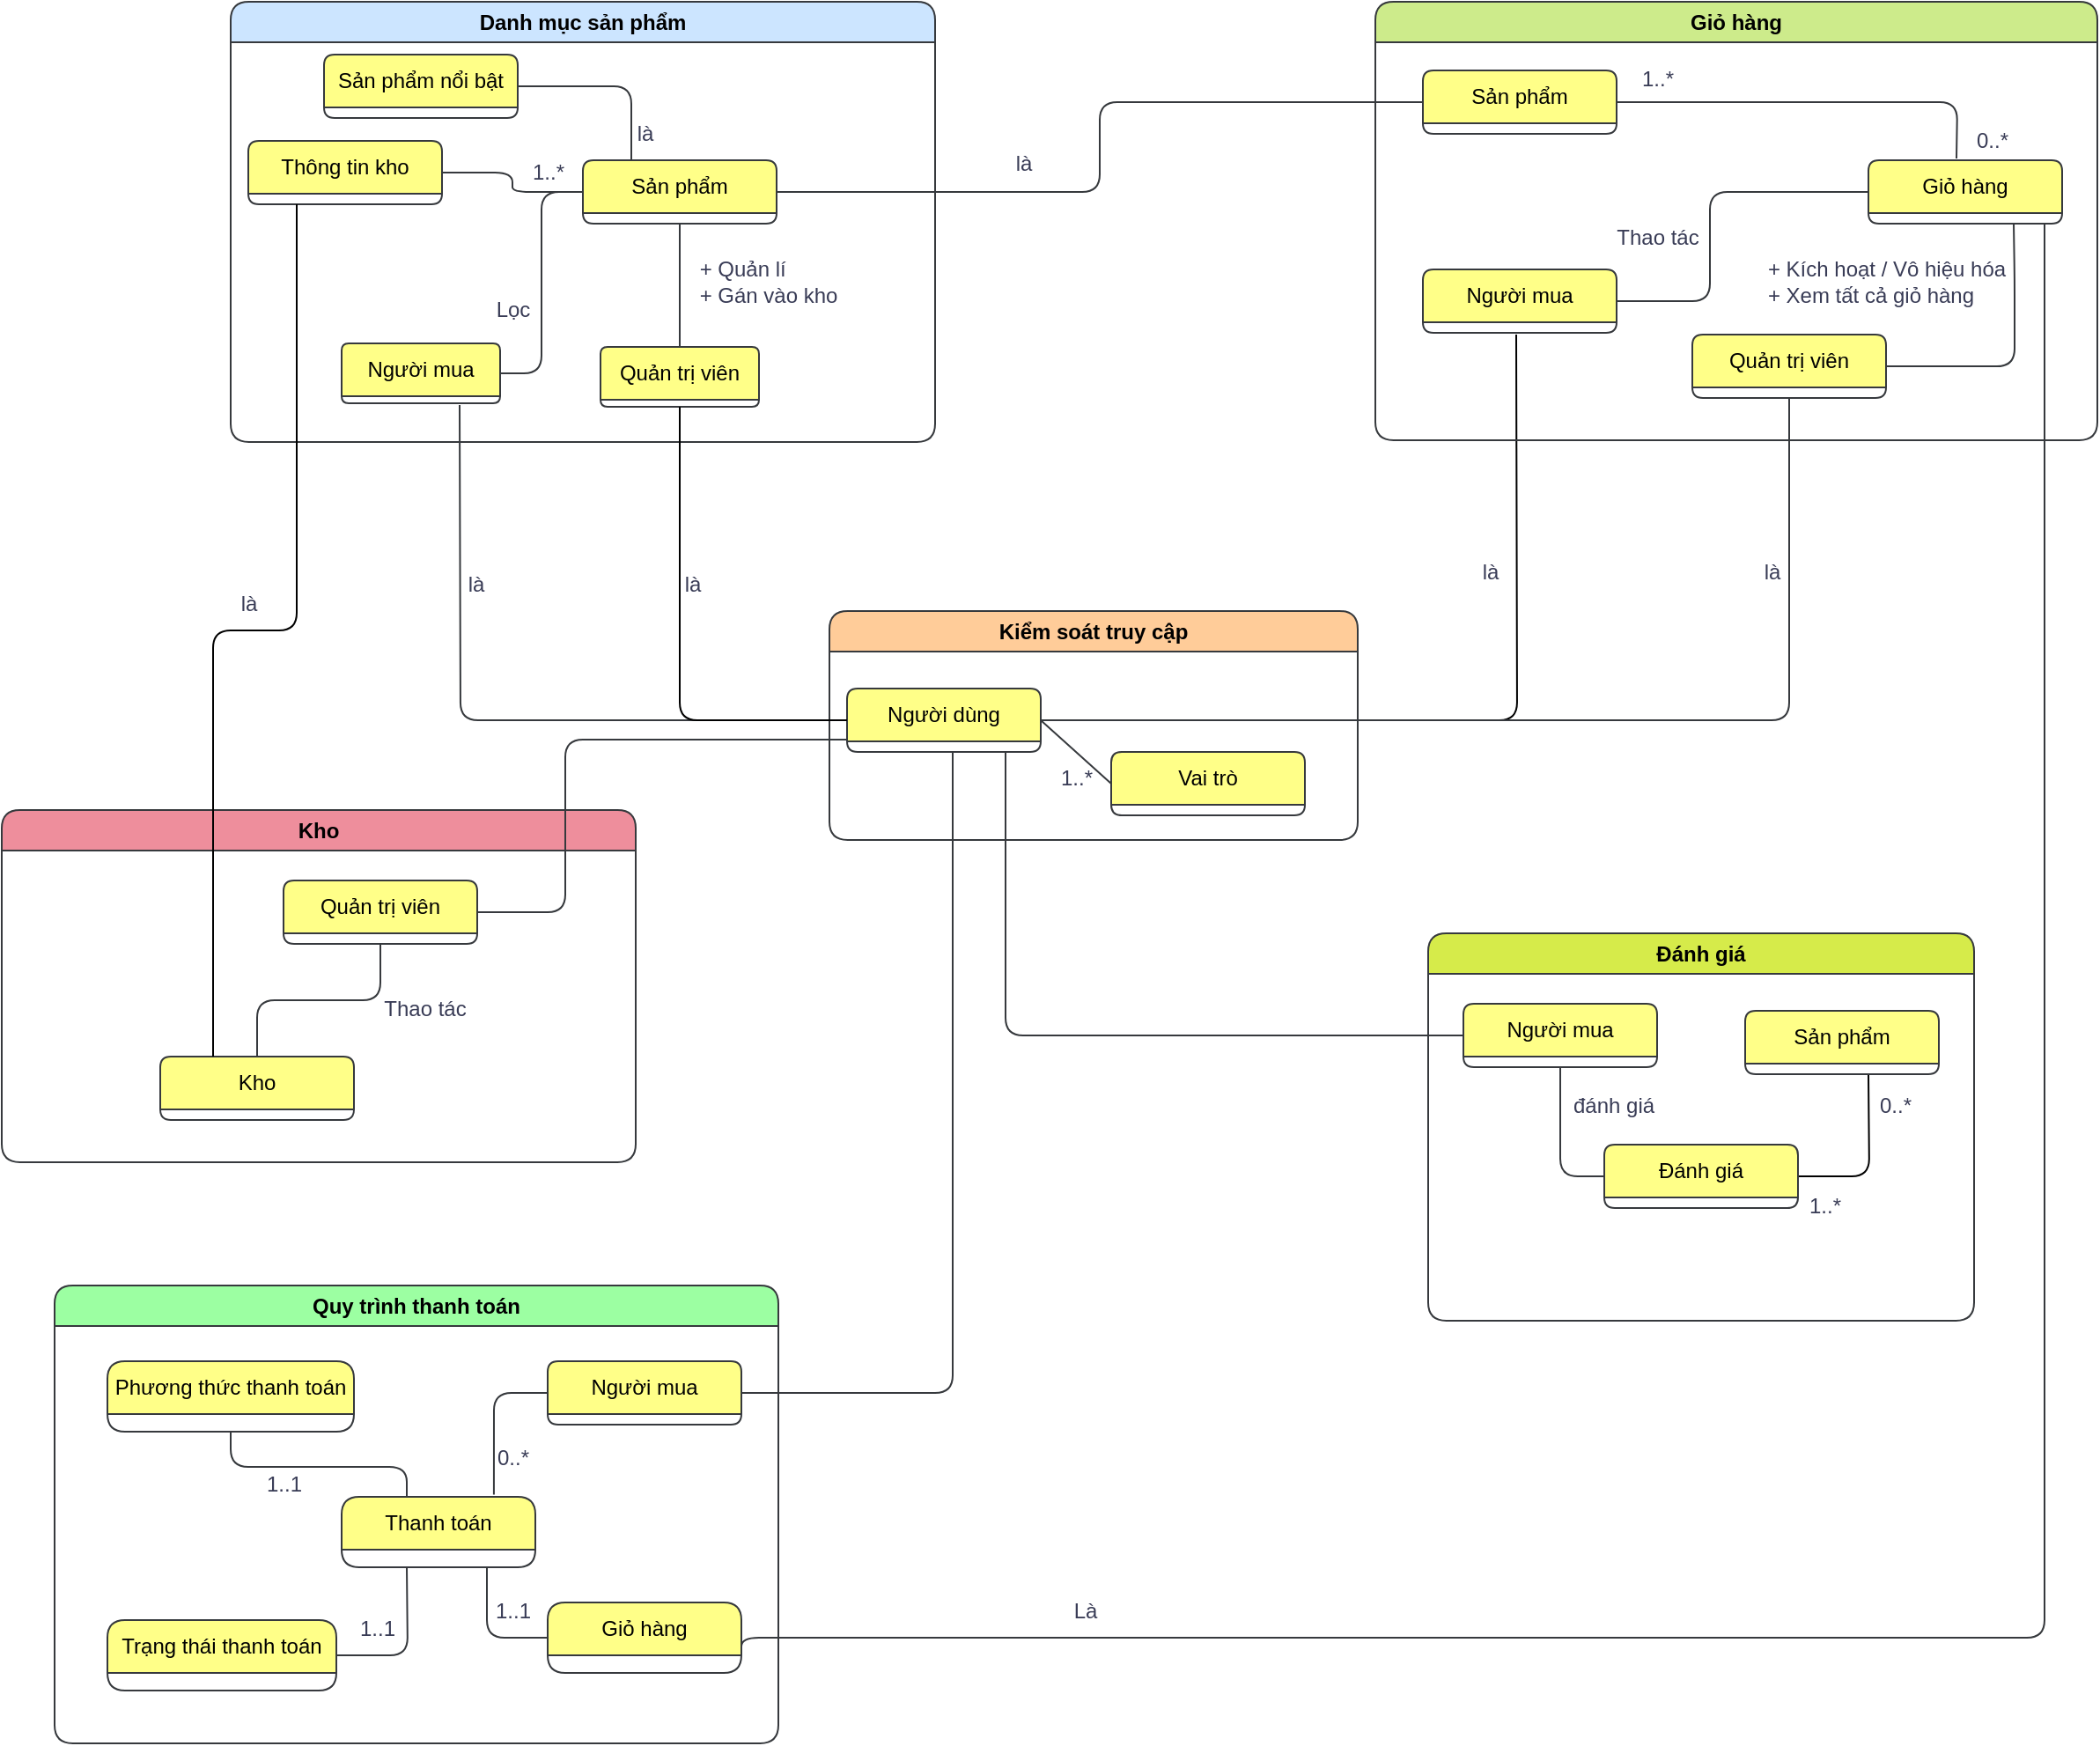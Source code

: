 <mxfile version="26.2.10">
  <diagram name="Trang-1" id="Q4j8e3ZiY6fvVjUYamTC">
    <mxGraphModel dx="2550" dy="715" grid="1" gridSize="10" guides="1" tooltips="1" connect="1" arrows="1" fold="1" page="1" pageScale="1" pageWidth="1169" pageHeight="827" math="0" shadow="0">
      <root>
        <mxCell id="0" />
        <mxCell id="1" parent="0" />
        <mxCell id="pZmI63ZGsAKHTYHyP7-_-4" value="Kiểm soát truy cập" style="swimlane;whiteSpace=wrap;html=1;rounded=1;strokeColor=#36393d;fillColor=#ffcc99;" vertex="1" parent="1">
          <mxGeometry x="410" y="377" width="300" height="130" as="geometry" />
        </mxCell>
        <mxCell id="pZmI63ZGsAKHTYHyP7-_-24" style="edgeStyle=orthogonalEdgeStyle;rounded=1;orthogonalLoop=1;jettySize=auto;html=1;strokeColor=#36393d;fontColor=#393C56;fillColor=#ffcc99;endArrow=none;startFill=0;" edge="1" parent="pZmI63ZGsAKHTYHyP7-_-4" source="pZmI63ZGsAKHTYHyP7-_-7">
          <mxGeometry relative="1" as="geometry">
            <mxPoint x="-210" y="-117" as="targetPoint" />
          </mxGeometry>
        </mxCell>
        <mxCell id="pZmI63ZGsAKHTYHyP7-_-45" style="edgeStyle=orthogonalEdgeStyle;rounded=1;orthogonalLoop=1;jettySize=auto;html=1;strokeColor=#000000;fontColor=#393C56;fillColor=#F2CC8F;endArrow=none;startFill=0;" edge="1" parent="pZmI63ZGsAKHTYHyP7-_-4" source="pZmI63ZGsAKHTYHyP7-_-7">
          <mxGeometry relative="1" as="geometry">
            <mxPoint x="390" y="-157" as="targetPoint" />
          </mxGeometry>
        </mxCell>
        <mxCell id="pZmI63ZGsAKHTYHyP7-_-7" value="Người dùng" style="swimlane;fontStyle=0;childLayout=stackLayout;horizontal=1;startSize=30;horizontalStack=0;resizeParent=1;resizeParentMax=0;resizeLast=0;collapsible=1;marginBottom=0;whiteSpace=wrap;html=1;rounded=1;strokeColor=#36393d;fillColor=#ffff88;" vertex="1" parent="pZmI63ZGsAKHTYHyP7-_-4">
          <mxGeometry x="10" y="44" width="110" height="36" as="geometry">
            <mxRectangle x="10" y="44" width="70" height="30" as="alternateBounds" />
          </mxGeometry>
        </mxCell>
        <mxCell id="pZmI63ZGsAKHTYHyP7-_-11" value="Vai trò" style="swimlane;fontStyle=0;childLayout=stackLayout;horizontal=1;startSize=30;horizontalStack=0;resizeParent=1;resizeParentMax=0;resizeLast=0;collapsible=1;marginBottom=0;whiteSpace=wrap;html=1;rounded=1;strokeColor=#36393d;fillColor=#ffff88;" vertex="1" parent="pZmI63ZGsAKHTYHyP7-_-4">
          <mxGeometry x="160" y="80" width="110" height="36" as="geometry" />
        </mxCell>
        <mxCell id="pZmI63ZGsAKHTYHyP7-_-12" value="" style="endArrow=none;html=1;rounded=1;strokeColor=#36393d;fontColor=#393C56;fillColor=#ffcc99;entryX=0;entryY=0.5;entryDx=0;entryDy=0;exitX=1;exitY=0.5;exitDx=0;exitDy=0;" edge="1" parent="pZmI63ZGsAKHTYHyP7-_-4" source="pZmI63ZGsAKHTYHyP7-_-7" target="pZmI63ZGsAKHTYHyP7-_-11">
          <mxGeometry width="50" height="50" relative="1" as="geometry">
            <mxPoint x="80" y="200" as="sourcePoint" />
            <mxPoint x="130" y="150" as="targetPoint" />
          </mxGeometry>
        </mxCell>
        <mxCell id="pZmI63ZGsAKHTYHyP7-_-13" value="1..*" style="text;html=1;align=center;verticalAlign=middle;resizable=0;points=[];autosize=1;strokeColor=none;fillColor=none;fontColor=#393C56;" vertex="1" parent="pZmI63ZGsAKHTYHyP7-_-4">
          <mxGeometry x="120" y="80" width="40" height="30" as="geometry" />
        </mxCell>
        <mxCell id="pZmI63ZGsAKHTYHyP7-_-15" value="Giỏ hàng" style="swimlane;whiteSpace=wrap;html=1;rounded=1;strokeColor=#36393d;fillColor=#cdeb8b;" vertex="1" parent="1">
          <mxGeometry x="720" y="31" width="410" height="249" as="geometry" />
        </mxCell>
        <mxCell id="pZmI63ZGsAKHTYHyP7-_-44" value="Giỏ hàng" style="swimlane;fontStyle=0;childLayout=stackLayout;horizontal=1;startSize=30;horizontalStack=0;resizeParent=1;resizeParentMax=0;resizeLast=0;collapsible=1;marginBottom=0;whiteSpace=wrap;html=1;rounded=1;strokeColor=#36393d;fillColor=#ffff88;" vertex="1" parent="pZmI63ZGsAKHTYHyP7-_-15">
          <mxGeometry x="280" y="90" width="110" height="36" as="geometry" />
        </mxCell>
        <mxCell id="pZmI63ZGsAKHTYHyP7-_-51" style="edgeStyle=orthogonalEdgeStyle;rounded=1;orthogonalLoop=1;jettySize=auto;html=1;entryX=0;entryY=0.5;entryDx=0;entryDy=0;strokeColor=#36393d;fontColor=#393C56;fillColor=#ffcc99;endArrow=none;startFill=0;" edge="1" parent="pZmI63ZGsAKHTYHyP7-_-15" source="pZmI63ZGsAKHTYHyP7-_-46" target="pZmI63ZGsAKHTYHyP7-_-44">
          <mxGeometry relative="1" as="geometry">
            <Array as="points">
              <mxPoint x="190" y="170" />
              <mxPoint x="190" y="108" />
            </Array>
          </mxGeometry>
        </mxCell>
        <mxCell id="pZmI63ZGsAKHTYHyP7-_-46" value="Người mua" style="swimlane;fontStyle=0;childLayout=stackLayout;horizontal=1;startSize=30;horizontalStack=0;resizeParent=1;resizeParentMax=0;resizeLast=0;collapsible=1;marginBottom=0;whiteSpace=wrap;html=1;rounded=1;strokeColor=#36393d;fillColor=#ffff88;" vertex="1" parent="pZmI63ZGsAKHTYHyP7-_-15">
          <mxGeometry x="27" y="152" width="110" height="36" as="geometry" />
        </mxCell>
        <mxCell id="pZmI63ZGsAKHTYHyP7-_-54" style="edgeStyle=orthogonalEdgeStyle;rounded=1;orthogonalLoop=1;jettySize=auto;html=1;strokeColor=#36393d;fontColor=#393C56;fillColor=#ffcc99;entryX=0.75;entryY=1;entryDx=0;entryDy=0;endArrow=none;startFill=0;" edge="1" parent="pZmI63ZGsAKHTYHyP7-_-15" source="pZmI63ZGsAKHTYHyP7-_-47" target="pZmI63ZGsAKHTYHyP7-_-44">
          <mxGeometry relative="1" as="geometry">
            <mxPoint x="320" y="139" as="targetPoint" />
            <Array as="points">
              <mxPoint x="363" y="207" />
              <mxPoint x="363" y="158" />
            </Array>
          </mxGeometry>
        </mxCell>
        <mxCell id="pZmI63ZGsAKHTYHyP7-_-47" value="Quản trị viên" style="swimlane;fontStyle=0;childLayout=stackLayout;horizontal=1;startSize=30;horizontalStack=0;resizeParent=1;resizeParentMax=0;resizeLast=0;collapsible=1;marginBottom=0;whiteSpace=wrap;html=1;rounded=1;strokeColor=#36393d;fillColor=#ffff88;" vertex="1" parent="pZmI63ZGsAKHTYHyP7-_-15">
          <mxGeometry x="180" y="189" width="110" height="36" as="geometry" />
        </mxCell>
        <mxCell id="pZmI63ZGsAKHTYHyP7-_-52" value="Thao tác" style="text;html=1;align=center;verticalAlign=middle;resizable=0;points=[];autosize=1;strokeColor=none;fillColor=none;fontColor=#393C56;" vertex="1" parent="pZmI63ZGsAKHTYHyP7-_-15">
          <mxGeometry x="125" y="119" width="70" height="30" as="geometry" />
        </mxCell>
        <mxCell id="pZmI63ZGsAKHTYHyP7-_-55" value="+ Kích hoạt / Vô hiệu hóa&lt;br&gt;&lt;div style=&quot;text-align: left;&quot;&gt;&lt;span style=&quot;background-color: transparent; color: light-dark(rgb(57, 60, 86), rgb(182, 184, 207));&quot;&gt;+ Xem tất cả giỏ hàng&lt;/span&gt;&lt;/div&gt;" style="text;html=1;align=center;verticalAlign=middle;resizable=0;points=[];autosize=1;strokeColor=none;fillColor=none;fontColor=#393C56;" vertex="1" parent="pZmI63ZGsAKHTYHyP7-_-15">
          <mxGeometry x="210" y="139" width="160" height="40" as="geometry" />
        </mxCell>
        <mxCell id="pZmI63ZGsAKHTYHyP7-_-59" style="edgeStyle=orthogonalEdgeStyle;rounded=1;orthogonalLoop=1;jettySize=auto;html=1;strokeColor=#36393d;fontColor=#393C56;fillColor=#ffcc99;endArrow=none;startFill=0;" edge="1" parent="pZmI63ZGsAKHTYHyP7-_-15" source="pZmI63ZGsAKHTYHyP7-_-56">
          <mxGeometry relative="1" as="geometry">
            <mxPoint x="330" y="89" as="targetPoint" />
          </mxGeometry>
        </mxCell>
        <mxCell id="pZmI63ZGsAKHTYHyP7-_-56" value="Sản phẩm" style="swimlane;fontStyle=0;childLayout=stackLayout;horizontal=1;startSize=30;horizontalStack=0;resizeParent=1;resizeParentMax=0;resizeLast=0;collapsible=1;marginBottom=0;whiteSpace=wrap;html=1;rounded=1;strokeColor=#36393d;fillColor=#ffff88;" vertex="1" parent="pZmI63ZGsAKHTYHyP7-_-15">
          <mxGeometry x="27" y="39" width="110" height="36" as="geometry">
            <mxRectangle x="10" y="44" width="70" height="30" as="alternateBounds" />
          </mxGeometry>
        </mxCell>
        <mxCell id="pZmI63ZGsAKHTYHyP7-_-60" value="1..*" style="text;html=1;align=center;verticalAlign=middle;resizable=0;points=[];autosize=1;strokeColor=none;fillColor=none;fontColor=#393C56;" vertex="1" parent="pZmI63ZGsAKHTYHyP7-_-15">
          <mxGeometry x="140" y="29" width="40" height="30" as="geometry" />
        </mxCell>
        <mxCell id="pZmI63ZGsAKHTYHyP7-_-19" value="Danh mục sản phẩm" style="swimlane;whiteSpace=wrap;html=1;rounded=1;fillColor=#cce5ff;strokeColor=#36393d;" vertex="1" parent="1">
          <mxGeometry x="70" y="31" width="400" height="250" as="geometry" />
        </mxCell>
        <mxCell id="pZmI63ZGsAKHTYHyP7-_-23" value="Sản phẩm" style="swimlane;fontStyle=0;childLayout=stackLayout;horizontal=1;startSize=30;horizontalStack=0;resizeParent=1;resizeParentMax=0;resizeLast=0;collapsible=1;marginBottom=0;whiteSpace=wrap;html=1;rounded=1;strokeColor=#36393d;fillColor=#ffff88;" vertex="1" parent="pZmI63ZGsAKHTYHyP7-_-19">
          <mxGeometry x="200" y="90" width="110" height="36" as="geometry">
            <mxRectangle x="10" y="44" width="70" height="30" as="alternateBounds" />
          </mxGeometry>
        </mxCell>
        <mxCell id="pZmI63ZGsAKHTYHyP7-_-28" style="edgeStyle=orthogonalEdgeStyle;rounded=1;orthogonalLoop=1;jettySize=auto;html=1;entryX=0;entryY=0.5;entryDx=0;entryDy=0;strokeColor=#36393d;fontColor=#393C56;fillColor=#eeeeee;endArrow=none;startFill=0;" edge="1" parent="pZmI63ZGsAKHTYHyP7-_-19" source="pZmI63ZGsAKHTYHyP7-_-26" target="pZmI63ZGsAKHTYHyP7-_-23">
          <mxGeometry relative="1" as="geometry" />
        </mxCell>
        <mxCell id="pZmI63ZGsAKHTYHyP7-_-26" value="Người mua" style="swimlane;fontStyle=0;childLayout=stackLayout;horizontal=1;startSize=30;horizontalStack=0;resizeParent=1;resizeParentMax=0;resizeLast=0;collapsible=1;marginBottom=0;whiteSpace=wrap;html=1;rounded=1;strokeColor=#36393d;fillColor=#ffff88;" vertex="1" parent="pZmI63ZGsAKHTYHyP7-_-19">
          <mxGeometry x="63" y="194" width="90" height="34" as="geometry">
            <mxRectangle x="10" y="44" width="70" height="30" as="alternateBounds" />
          </mxGeometry>
        </mxCell>
        <mxCell id="pZmI63ZGsAKHTYHyP7-_-31" style="edgeStyle=orthogonalEdgeStyle;rounded=1;orthogonalLoop=1;jettySize=auto;html=1;entryX=0.25;entryY=0;entryDx=0;entryDy=0;strokeColor=#36393d;fontColor=#393C56;fillColor=#ffcccc;endArrow=none;startFill=0;" edge="1" parent="pZmI63ZGsAKHTYHyP7-_-19" source="pZmI63ZGsAKHTYHyP7-_-30" target="pZmI63ZGsAKHTYHyP7-_-23">
          <mxGeometry relative="1" as="geometry" />
        </mxCell>
        <mxCell id="pZmI63ZGsAKHTYHyP7-_-30" value="Sản phẩm nổi bật" style="swimlane;fontStyle=0;childLayout=stackLayout;horizontal=1;startSize=30;horizontalStack=0;resizeParent=1;resizeParentMax=0;resizeLast=0;collapsible=1;marginBottom=0;whiteSpace=wrap;html=1;rounded=1;strokeColor=#36393d;fillColor=#ffff88;" vertex="1" parent="pZmI63ZGsAKHTYHyP7-_-19">
          <mxGeometry x="53" y="30" width="110" height="36" as="geometry">
            <mxRectangle x="10" y="44" width="70" height="30" as="alternateBounds" />
          </mxGeometry>
        </mxCell>
        <mxCell id="pZmI63ZGsAKHTYHyP7-_-39" style="edgeStyle=orthogonalEdgeStyle;rounded=1;orthogonalLoop=1;jettySize=auto;html=1;entryX=0.5;entryY=1;entryDx=0;entryDy=0;strokeColor=#36393d;fontColor=#393C56;fillColor=#ffcc99;endArrow=none;startFill=0;" edge="1" parent="pZmI63ZGsAKHTYHyP7-_-19" source="pZmI63ZGsAKHTYHyP7-_-36" target="pZmI63ZGsAKHTYHyP7-_-23">
          <mxGeometry relative="1" as="geometry" />
        </mxCell>
        <mxCell id="pZmI63ZGsAKHTYHyP7-_-36" value="Quản trị viên" style="swimlane;fontStyle=0;childLayout=stackLayout;horizontal=1;startSize=30;horizontalStack=0;resizeParent=1;resizeParentMax=0;resizeLast=0;collapsible=1;marginBottom=0;whiteSpace=wrap;html=1;rounded=1;strokeColor=#36393d;fillColor=#ffff88;" vertex="1" parent="pZmI63ZGsAKHTYHyP7-_-19">
          <mxGeometry x="210" y="196" width="90" height="34" as="geometry">
            <mxRectangle x="10" y="44" width="70" height="30" as="alternateBounds" />
          </mxGeometry>
        </mxCell>
        <mxCell id="pZmI63ZGsAKHTYHyP7-_-29" value="Lọc" style="text;html=1;align=center;verticalAlign=middle;resizable=0;points=[];autosize=1;strokeColor=none;fillColor=none;fontColor=#393C56;" vertex="1" parent="pZmI63ZGsAKHTYHyP7-_-19">
          <mxGeometry x="140" y="160" width="40" height="30" as="geometry" />
        </mxCell>
        <mxCell id="pZmI63ZGsAKHTYHyP7-_-40" value="&lt;div style=&quot;text-align: left;&quot;&gt;&lt;span style=&quot;background-color: transparent; color: light-dark(rgb(57, 60, 86), rgb(182, 184, 207));&quot;&gt;+ Quản lí&lt;/span&gt;&lt;/div&gt;+ Gán vào kho" style="text;html=1;align=center;verticalAlign=middle;resizable=0;points=[];autosize=1;strokeColor=none;fillColor=none;fontColor=#393C56;" vertex="1" parent="pZmI63ZGsAKHTYHyP7-_-19">
          <mxGeometry x="255" y="139" width="100" height="40" as="geometry" />
        </mxCell>
        <mxCell id="pZmI63ZGsAKHTYHyP7-_-42" style="edgeStyle=orthogonalEdgeStyle;rounded=1;orthogonalLoop=1;jettySize=auto;html=1;entryX=0;entryY=0.5;entryDx=0;entryDy=0;strokeColor=#36393d;fontColor=#393C56;fillColor=#ffcc99;endArrow=none;startFill=0;" edge="1" parent="pZmI63ZGsAKHTYHyP7-_-19" source="pZmI63ZGsAKHTYHyP7-_-41" target="pZmI63ZGsAKHTYHyP7-_-23">
          <mxGeometry relative="1" as="geometry" />
        </mxCell>
        <mxCell id="pZmI63ZGsAKHTYHyP7-_-41" value="Thông tin kho" style="swimlane;fontStyle=0;childLayout=stackLayout;horizontal=1;startSize=30;horizontalStack=0;resizeParent=1;resizeParentMax=0;resizeLast=0;collapsible=1;marginBottom=0;whiteSpace=wrap;html=1;rounded=1;strokeColor=#36393d;fillColor=#ffff88;" vertex="1" parent="pZmI63ZGsAKHTYHyP7-_-19">
          <mxGeometry x="10" y="79" width="110" height="36" as="geometry">
            <mxRectangle x="10" y="44" width="70" height="30" as="alternateBounds" />
          </mxGeometry>
        </mxCell>
        <mxCell id="pZmI63ZGsAKHTYHyP7-_-43" value="1..*" style="text;html=1;align=center;verticalAlign=middle;resizable=0;points=[];autosize=1;strokeColor=none;fillColor=none;fontColor=#393C56;" vertex="1" parent="pZmI63ZGsAKHTYHyP7-_-19">
          <mxGeometry x="160" y="82" width="40" height="30" as="geometry" />
        </mxCell>
        <mxCell id="pZmI63ZGsAKHTYHyP7-_-27" value="là" style="text;html=1;align=center;verticalAlign=middle;resizable=0;points=[];autosize=1;strokeColor=none;fillColor=none;fontColor=#393C56;" vertex="1" parent="1">
          <mxGeometry x="317" y="347" width="30" height="30" as="geometry" />
        </mxCell>
        <mxCell id="pZmI63ZGsAKHTYHyP7-_-32" value="là" style="text;html=1;align=center;verticalAlign=middle;resizable=0;points=[];autosize=1;strokeColor=none;fillColor=none;fontColor=#393C56;" vertex="1" parent="1">
          <mxGeometry x="290" y="91" width="30" height="30" as="geometry" />
        </mxCell>
        <mxCell id="pZmI63ZGsAKHTYHyP7-_-38" value="là" style="text;html=1;align=center;verticalAlign=middle;resizable=0;points=[];autosize=1;strokeColor=none;fillColor=none;fontColor=#393C56;" vertex="1" parent="1">
          <mxGeometry x="194" y="347" width="30" height="30" as="geometry" />
        </mxCell>
        <mxCell id="pZmI63ZGsAKHTYHyP7-_-37" style="edgeStyle=orthogonalEdgeStyle;rounded=1;orthogonalLoop=1;jettySize=auto;html=1;strokeColor=#000000;fontColor=#393C56;fillColor=#F2CC8F;endArrow=none;startFill=0;entryX=0.5;entryY=1;entryDx=0;entryDy=0;" edge="1" parent="1" source="pZmI63ZGsAKHTYHyP7-_-7" target="pZmI63ZGsAKHTYHyP7-_-36">
          <mxGeometry relative="1" as="geometry">
            <mxPoint x="340" y="327" as="targetPoint" />
          </mxGeometry>
        </mxCell>
        <mxCell id="pZmI63ZGsAKHTYHyP7-_-48" style="edgeStyle=orthogonalEdgeStyle;rounded=1;orthogonalLoop=1;jettySize=auto;html=1;strokeColor=#36393d;fontColor=#393C56;fillColor=#f9f7ed;entryX=0.5;entryY=1;entryDx=0;entryDy=0;endArrow=none;startFill=0;" edge="1" parent="1" source="pZmI63ZGsAKHTYHyP7-_-7" target="pZmI63ZGsAKHTYHyP7-_-47">
          <mxGeometry relative="1" as="geometry">
            <mxPoint x="960" y="340" as="targetPoint" />
          </mxGeometry>
        </mxCell>
        <mxCell id="pZmI63ZGsAKHTYHyP7-_-49" value="là" style="text;html=1;align=center;verticalAlign=middle;resizable=0;points=[];autosize=1;strokeColor=none;fillColor=none;fontColor=#393C56;" vertex="1" parent="1">
          <mxGeometry x="770" y="340" width="30" height="30" as="geometry" />
        </mxCell>
        <mxCell id="pZmI63ZGsAKHTYHyP7-_-50" value="là" style="text;html=1;align=center;verticalAlign=middle;resizable=0;points=[];autosize=1;strokeColor=none;fillColor=none;fontColor=#393C56;" vertex="1" parent="1">
          <mxGeometry x="930" y="340" width="30" height="30" as="geometry" />
        </mxCell>
        <mxCell id="pZmI63ZGsAKHTYHyP7-_-57" style="edgeStyle=orthogonalEdgeStyle;rounded=1;orthogonalLoop=1;jettySize=auto;html=1;entryX=0;entryY=0.5;entryDx=0;entryDy=0;strokeColor=#36393d;fontColor=#393C56;fillColor=#ffcc99;endArrow=none;startFill=0;" edge="1" parent="1" source="pZmI63ZGsAKHTYHyP7-_-23" target="pZmI63ZGsAKHTYHyP7-_-56">
          <mxGeometry relative="1" as="geometry" />
        </mxCell>
        <mxCell id="pZmI63ZGsAKHTYHyP7-_-58" value="là" style="text;html=1;align=center;verticalAlign=middle;resizable=0;points=[];autosize=1;strokeColor=none;fillColor=none;fontColor=#393C56;" vertex="1" parent="1">
          <mxGeometry x="505" y="108" width="30" height="30" as="geometry" />
        </mxCell>
        <mxCell id="pZmI63ZGsAKHTYHyP7-_-61" value="0..*" style="text;html=1;align=center;verticalAlign=middle;resizable=0;points=[];autosize=1;strokeColor=none;fillColor=none;fontColor=#393C56;" vertex="1" parent="1">
          <mxGeometry x="1050" y="95" width="40" height="30" as="geometry" />
        </mxCell>
        <mxCell id="pZmI63ZGsAKHTYHyP7-_-70" value="Quy trình thanh toán" style="swimlane;whiteSpace=wrap;html=1;rounded=1;strokeColor=#36393d;fillColor=#9CFFA2;" vertex="1" parent="1">
          <mxGeometry x="-30" y="760" width="411" height="260" as="geometry" />
        </mxCell>
        <mxCell id="pZmI63ZGsAKHTYHyP7-_-71" value="Người mua" style="swimlane;fontStyle=0;childLayout=stackLayout;horizontal=1;startSize=30;horizontalStack=0;resizeParent=1;resizeParentMax=0;resizeLast=0;collapsible=1;marginBottom=0;whiteSpace=wrap;html=1;rounded=1;strokeColor=#36393d;fillColor=#ffff88;" vertex="1" parent="pZmI63ZGsAKHTYHyP7-_-70">
          <mxGeometry x="280" y="43" width="110" height="36" as="geometry">
            <mxRectangle x="10" y="44" width="70" height="30" as="alternateBounds" />
          </mxGeometry>
        </mxCell>
        <mxCell id="pZmI63ZGsAKHTYHyP7-_-73" value="Thanh toán" style="swimlane;fontStyle=0;childLayout=stackLayout;horizontal=1;startSize=30;horizontalStack=0;resizeParent=1;resizeParentMax=0;resizeLast=0;collapsible=1;marginBottom=0;whiteSpace=wrap;html=1;rounded=1;strokeColor=#36393d;fillColor=#ffff88;" vertex="1" parent="pZmI63ZGsAKHTYHyP7-_-70">
          <mxGeometry x="163" y="120" width="110" height="40" as="geometry">
            <mxRectangle x="10" y="44" width="70" height="30" as="alternateBounds" />
          </mxGeometry>
        </mxCell>
        <mxCell id="pZmI63ZGsAKHTYHyP7-_-74" value="Phương thức thanh toán" style="swimlane;fontStyle=0;childLayout=stackLayout;horizontal=1;startSize=30;horizontalStack=0;resizeParent=1;resizeParentMax=0;resizeLast=0;collapsible=1;marginBottom=0;whiteSpace=wrap;html=1;rounded=1;strokeColor=#36393d;fillColor=#ffff88;" vertex="1" parent="pZmI63ZGsAKHTYHyP7-_-70">
          <mxGeometry x="30" y="43" width="140" height="40" as="geometry">
            <mxRectangle x="10" y="44" width="70" height="30" as="alternateBounds" />
          </mxGeometry>
        </mxCell>
        <mxCell id="pZmI63ZGsAKHTYHyP7-_-79" style="edgeStyle=orthogonalEdgeStyle;rounded=1;orthogonalLoop=1;jettySize=auto;html=1;strokeColor=#36393d;fontColor=#393C56;fillColor=#ffcc99;endArrow=none;startFill=0;" edge="1" parent="pZmI63ZGsAKHTYHyP7-_-70" source="pZmI63ZGsAKHTYHyP7-_-75">
          <mxGeometry relative="1" as="geometry">
            <mxPoint x="200" y="160" as="targetPoint" />
          </mxGeometry>
        </mxCell>
        <mxCell id="pZmI63ZGsAKHTYHyP7-_-75" value="Trạng thái thanh toán" style="swimlane;fontStyle=0;childLayout=stackLayout;horizontal=1;startSize=30;horizontalStack=0;resizeParent=1;resizeParentMax=0;resizeLast=0;collapsible=1;marginBottom=0;whiteSpace=wrap;html=1;rounded=1;strokeColor=#36393d;fillColor=#ffff88;" vertex="1" parent="pZmI63ZGsAKHTYHyP7-_-70">
          <mxGeometry x="30" y="190" width="130" height="40" as="geometry">
            <mxRectangle x="10" y="44" width="70" height="30" as="alternateBounds" />
          </mxGeometry>
        </mxCell>
        <mxCell id="pZmI63ZGsAKHTYHyP7-_-76" style="edgeStyle=orthogonalEdgeStyle;rounded=1;orthogonalLoop=1;jettySize=auto;html=1;strokeColor=#36393d;fontColor=#393C56;fillColor=#ffcccc;endArrow=none;startFill=0;" edge="1" parent="pZmI63ZGsAKHTYHyP7-_-70" source="pZmI63ZGsAKHTYHyP7-_-74">
          <mxGeometry relative="1" as="geometry">
            <mxPoint x="200" y="120" as="targetPoint" />
            <Array as="points">
              <mxPoint x="100" y="103" />
              <mxPoint x="200" y="103" />
            </Array>
          </mxGeometry>
        </mxCell>
        <mxCell id="pZmI63ZGsAKHTYHyP7-_-78" value="1..1" style="text;html=1;align=center;verticalAlign=middle;resizable=0;points=[];autosize=1;strokeColor=none;fillColor=none;fontColor=#393C56;" vertex="1" parent="pZmI63ZGsAKHTYHyP7-_-70">
          <mxGeometry x="163" y="180" width="40" height="30" as="geometry" />
        </mxCell>
        <mxCell id="pZmI63ZGsAKHTYHyP7-_-81" style="edgeStyle=orthogonalEdgeStyle;rounded=1;orthogonalLoop=1;jettySize=auto;html=1;entryX=0.75;entryY=1;entryDx=0;entryDy=0;strokeColor=#36393d;fontColor=#393C56;fillColor=#ffcc99;endArrow=none;startFill=0;" edge="1" parent="pZmI63ZGsAKHTYHyP7-_-70" source="pZmI63ZGsAKHTYHyP7-_-80" target="pZmI63ZGsAKHTYHyP7-_-73">
          <mxGeometry relative="1" as="geometry" />
        </mxCell>
        <mxCell id="pZmI63ZGsAKHTYHyP7-_-80" value="Giỏ hàng" style="swimlane;fontStyle=0;childLayout=stackLayout;horizontal=1;startSize=30;horizontalStack=0;resizeParent=1;resizeParentMax=0;resizeLast=0;collapsible=1;marginBottom=0;whiteSpace=wrap;html=1;rounded=1;strokeColor=#36393d;fillColor=#ffff88;" vertex="1" parent="pZmI63ZGsAKHTYHyP7-_-70">
          <mxGeometry x="280" y="180" width="110" height="40" as="geometry">
            <mxRectangle x="10" y="44" width="70" height="30" as="alternateBounds" />
          </mxGeometry>
        </mxCell>
        <mxCell id="pZmI63ZGsAKHTYHyP7-_-82" value="1..1" style="text;html=1;align=center;verticalAlign=middle;resizable=0;points=[];autosize=1;strokeColor=none;fillColor=none;fontColor=#393C56;" vertex="1" parent="pZmI63ZGsAKHTYHyP7-_-70">
          <mxGeometry x="240" y="170" width="40" height="30" as="geometry" />
        </mxCell>
        <mxCell id="pZmI63ZGsAKHTYHyP7-_-83" style="edgeStyle=orthogonalEdgeStyle;rounded=1;orthogonalLoop=1;jettySize=auto;html=1;entryX=0.786;entryY=-0.032;entryDx=0;entryDy=0;entryPerimeter=0;strokeColor=#36393d;fontColor=#393C56;fillColor=#ffcc99;endArrow=none;startFill=0;" edge="1" parent="pZmI63ZGsAKHTYHyP7-_-70" source="pZmI63ZGsAKHTYHyP7-_-71" target="pZmI63ZGsAKHTYHyP7-_-73">
          <mxGeometry relative="1" as="geometry" />
        </mxCell>
        <mxCell id="pZmI63ZGsAKHTYHyP7-_-84" value="0..*" style="text;html=1;align=center;verticalAlign=middle;resizable=0;points=[];autosize=1;strokeColor=none;fillColor=none;fontColor=#393C56;" vertex="1" parent="pZmI63ZGsAKHTYHyP7-_-70">
          <mxGeometry x="240" y="83" width="40" height="30" as="geometry" />
        </mxCell>
        <mxCell id="pZmI63ZGsAKHTYHyP7-_-72" style="edgeStyle=orthogonalEdgeStyle;rounded=1;orthogonalLoop=1;jettySize=auto;html=1;entryX=1;entryY=0.5;entryDx=0;entryDy=0;strokeColor=#36393d;fontColor=#393C56;fillColor=#ffcccc;endArrow=none;startFill=0;" edge="1" parent="1" source="pZmI63ZGsAKHTYHyP7-_-7" target="pZmI63ZGsAKHTYHyP7-_-71">
          <mxGeometry relative="1" as="geometry">
            <Array as="points">
              <mxPoint x="480" y="821" />
            </Array>
          </mxGeometry>
        </mxCell>
        <mxCell id="pZmI63ZGsAKHTYHyP7-_-77" value="1..1" style="text;html=1;align=center;verticalAlign=middle;resizable=0;points=[];autosize=1;strokeColor=none;fillColor=none;fontColor=#393C56;" vertex="1" parent="1">
          <mxGeometry x="80" y="858" width="40" height="30" as="geometry" />
        </mxCell>
        <mxCell id="pZmI63ZGsAKHTYHyP7-_-85" style="edgeStyle=orthogonalEdgeStyle;rounded=1;orthogonalLoop=1;jettySize=auto;html=1;entryX=1;entryY=0.75;entryDx=0;entryDy=0;strokeColor=#36393d;fontColor=#393C56;fillColor=#ffcc99;endArrow=none;startFill=0;" edge="1" parent="1" source="pZmI63ZGsAKHTYHyP7-_-44" target="pZmI63ZGsAKHTYHyP7-_-80">
          <mxGeometry relative="1" as="geometry">
            <Array as="points">
              <mxPoint x="1100" y="960" />
              <mxPoint x="360" y="960" />
            </Array>
          </mxGeometry>
        </mxCell>
        <mxCell id="pZmI63ZGsAKHTYHyP7-_-86" value="Là" style="text;html=1;align=center;verticalAlign=middle;resizable=0;points=[];autosize=1;strokeColor=none;fillColor=none;fontColor=#393C56;" vertex="1" parent="1">
          <mxGeometry x="535" y="930" width="40" height="30" as="geometry" />
        </mxCell>
        <mxCell id="pZmI63ZGsAKHTYHyP7-_-88" value="Kho" style="swimlane;whiteSpace=wrap;html=1;rounded=1;strokeColor=#36393d;fillColor=#EE8E9C;" vertex="1" parent="1">
          <mxGeometry x="-60" y="490" width="360" height="200" as="geometry" />
        </mxCell>
        <mxCell id="pZmI63ZGsAKHTYHyP7-_-92" style="edgeStyle=orthogonalEdgeStyle;rounded=1;orthogonalLoop=1;jettySize=auto;html=1;entryX=0.5;entryY=0;entryDx=0;entryDy=0;strokeColor=#36393d;fontColor=#393C56;fillColor=#cdeb8b;endArrow=none;startFill=0;" edge="1" parent="pZmI63ZGsAKHTYHyP7-_-88" source="pZmI63ZGsAKHTYHyP7-_-89" target="pZmI63ZGsAKHTYHyP7-_-91">
          <mxGeometry relative="1" as="geometry" />
        </mxCell>
        <mxCell id="pZmI63ZGsAKHTYHyP7-_-89" value="Quản trị viên" style="swimlane;fontStyle=0;childLayout=stackLayout;horizontal=1;startSize=30;horizontalStack=0;resizeParent=1;resizeParentMax=0;resizeLast=0;collapsible=1;marginBottom=0;whiteSpace=wrap;html=1;rounded=1;strokeColor=#36393d;fillColor=#ffff88;" vertex="1" parent="pZmI63ZGsAKHTYHyP7-_-88">
          <mxGeometry x="160" y="40" width="110" height="36" as="geometry">
            <mxRectangle x="10" y="44" width="70" height="30" as="alternateBounds" />
          </mxGeometry>
        </mxCell>
        <mxCell id="pZmI63ZGsAKHTYHyP7-_-91" value="Kho" style="swimlane;fontStyle=0;childLayout=stackLayout;horizontal=1;startSize=30;horizontalStack=0;resizeParent=1;resizeParentMax=0;resizeLast=0;collapsible=1;marginBottom=0;whiteSpace=wrap;html=1;rounded=1;strokeColor=#36393d;fillColor=#ffff88;" vertex="1" parent="pZmI63ZGsAKHTYHyP7-_-88">
          <mxGeometry x="90" y="140" width="110" height="36" as="geometry">
            <mxRectangle x="10" y="44" width="70" height="30" as="alternateBounds" />
          </mxGeometry>
        </mxCell>
        <mxCell id="pZmI63ZGsAKHTYHyP7-_-90" style="edgeStyle=orthogonalEdgeStyle;rounded=1;orthogonalLoop=1;jettySize=auto;html=1;entryX=1;entryY=0.5;entryDx=0;entryDy=0;strokeColor=#36393d;fontColor=#393C56;fillColor=#ffcccc;endArrow=none;startFill=0;" edge="1" parent="1" source="pZmI63ZGsAKHTYHyP7-_-7" target="pZmI63ZGsAKHTYHyP7-_-89">
          <mxGeometry relative="1" as="geometry">
            <Array as="points">
              <mxPoint x="260" y="450" />
              <mxPoint x="260" y="548" />
            </Array>
          </mxGeometry>
        </mxCell>
        <mxCell id="pZmI63ZGsAKHTYHyP7-_-93" value="Thao tác" style="text;html=1;align=center;verticalAlign=middle;resizable=0;points=[];autosize=1;strokeColor=none;fillColor=none;fontColor=#393C56;" vertex="1" parent="1">
          <mxGeometry x="145" y="588" width="70" height="30" as="geometry" />
        </mxCell>
        <mxCell id="pZmI63ZGsAKHTYHyP7-_-94" style="edgeStyle=orthogonalEdgeStyle;rounded=1;orthogonalLoop=1;jettySize=auto;html=1;entryX=0.25;entryY=1;entryDx=0;entryDy=0;strokeColor=#000000;fontColor=#393C56;fillColor=#F2CC8F;endArrow=none;startFill=0;" edge="1" parent="1" source="pZmI63ZGsAKHTYHyP7-_-91" target="pZmI63ZGsAKHTYHyP7-_-41">
          <mxGeometry relative="1" as="geometry">
            <Array as="points">
              <mxPoint x="60" y="388" />
              <mxPoint x="107" y="388" />
            </Array>
          </mxGeometry>
        </mxCell>
        <mxCell id="pZmI63ZGsAKHTYHyP7-_-95" value="là" style="text;html=1;align=center;verticalAlign=middle;resizable=0;points=[];autosize=1;strokeColor=none;fillColor=none;fontColor=#393C56;" vertex="1" parent="1">
          <mxGeometry x="65" y="358" width="30" height="30" as="geometry" />
        </mxCell>
        <mxCell id="pZmI63ZGsAKHTYHyP7-_-97" value="Đánh giá" style="swimlane;whiteSpace=wrap;html=1;rounded=1;strokeColor=#36393d;fillColor=#D6EB4A;" vertex="1" parent="1">
          <mxGeometry x="750" y="560" width="310" height="220" as="geometry" />
        </mxCell>
        <mxCell id="pZmI63ZGsAKHTYHyP7-_-101" style="edgeStyle=orthogonalEdgeStyle;rounded=1;orthogonalLoop=1;jettySize=auto;html=1;entryX=0;entryY=0.5;entryDx=0;entryDy=0;strokeColor=#36393d;fontColor=#393C56;fillColor=#ffcc99;endArrow=none;startFill=0;" edge="1" parent="pZmI63ZGsAKHTYHyP7-_-97" source="pZmI63ZGsAKHTYHyP7-_-98" target="pZmI63ZGsAKHTYHyP7-_-100">
          <mxGeometry relative="1" as="geometry" />
        </mxCell>
        <mxCell id="pZmI63ZGsAKHTYHyP7-_-98" value="Người mua" style="swimlane;fontStyle=0;childLayout=stackLayout;horizontal=1;startSize=30;horizontalStack=0;resizeParent=1;resizeParentMax=0;resizeLast=0;collapsible=1;marginBottom=0;whiteSpace=wrap;html=1;rounded=1;strokeColor=#36393d;fillColor=#ffff88;" vertex="1" parent="pZmI63ZGsAKHTYHyP7-_-97">
          <mxGeometry x="20" y="40" width="110" height="36" as="geometry">
            <mxRectangle x="10" y="44" width="70" height="30" as="alternateBounds" />
          </mxGeometry>
        </mxCell>
        <mxCell id="pZmI63ZGsAKHTYHyP7-_-104" style="edgeStyle=orthogonalEdgeStyle;rounded=1;orthogonalLoop=1;jettySize=auto;html=1;strokeColor=#000000;fontColor=#393C56;fillColor=#F2CC8F;endArrow=none;startFill=0;" edge="1" parent="pZmI63ZGsAKHTYHyP7-_-97" source="pZmI63ZGsAKHTYHyP7-_-100">
          <mxGeometry relative="1" as="geometry">
            <mxPoint x="250" y="80" as="targetPoint" />
          </mxGeometry>
        </mxCell>
        <mxCell id="pZmI63ZGsAKHTYHyP7-_-100" value="Đánh giá" style="swimlane;fontStyle=0;childLayout=stackLayout;horizontal=1;startSize=30;horizontalStack=0;resizeParent=1;resizeParentMax=0;resizeLast=0;collapsible=1;marginBottom=0;whiteSpace=wrap;html=1;rounded=1;strokeColor=#36393d;fillColor=#ffff88;" vertex="1" parent="pZmI63ZGsAKHTYHyP7-_-97">
          <mxGeometry x="100" y="120" width="110" height="36" as="geometry">
            <mxRectangle x="10" y="44" width="70" height="30" as="alternateBounds" />
          </mxGeometry>
        </mxCell>
        <mxCell id="pZmI63ZGsAKHTYHyP7-_-102" value="đánh giá" style="text;html=1;align=center;verticalAlign=middle;resizable=0;points=[];autosize=1;strokeColor=none;fillColor=none;fontColor=#393C56;" vertex="1" parent="pZmI63ZGsAKHTYHyP7-_-97">
          <mxGeometry x="70" y="83" width="70" height="30" as="geometry" />
        </mxCell>
        <mxCell id="pZmI63ZGsAKHTYHyP7-_-103" value="Sản phẩm" style="swimlane;fontStyle=0;childLayout=stackLayout;horizontal=1;startSize=30;horizontalStack=0;resizeParent=1;resizeParentMax=0;resizeLast=0;collapsible=1;marginBottom=0;whiteSpace=wrap;html=1;rounded=1;strokeColor=#36393d;fillColor=#ffff88;" vertex="1" parent="pZmI63ZGsAKHTYHyP7-_-97">
          <mxGeometry x="180" y="44" width="110" height="36" as="geometry">
            <mxRectangle x="10" y="44" width="70" height="30" as="alternateBounds" />
          </mxGeometry>
        </mxCell>
        <mxCell id="pZmI63ZGsAKHTYHyP7-_-105" value="0..*" style="text;html=1;align=center;verticalAlign=middle;resizable=0;points=[];autosize=1;strokeColor=none;fillColor=none;fontColor=#393C56;" vertex="1" parent="pZmI63ZGsAKHTYHyP7-_-97">
          <mxGeometry x="245" y="83" width="40" height="30" as="geometry" />
        </mxCell>
        <mxCell id="pZmI63ZGsAKHTYHyP7-_-106" value="1..*" style="text;html=1;align=center;verticalAlign=middle;resizable=0;points=[];autosize=1;strokeColor=none;fillColor=none;fontColor=#393C56;" vertex="1" parent="pZmI63ZGsAKHTYHyP7-_-97">
          <mxGeometry x="205" y="140" width="40" height="30" as="geometry" />
        </mxCell>
        <mxCell id="pZmI63ZGsAKHTYHyP7-_-99" style="edgeStyle=orthogonalEdgeStyle;rounded=1;orthogonalLoop=1;jettySize=auto;html=1;entryX=0;entryY=0.5;entryDx=0;entryDy=0;strokeColor=#36393d;fontColor=#393C56;fillColor=#ffcccc;endArrow=none;startFill=0;" edge="1" parent="1" source="pZmI63ZGsAKHTYHyP7-_-7" target="pZmI63ZGsAKHTYHyP7-_-98">
          <mxGeometry relative="1" as="geometry">
            <Array as="points">
              <mxPoint x="510" y="618" />
            </Array>
          </mxGeometry>
        </mxCell>
      </root>
    </mxGraphModel>
  </diagram>
</mxfile>
